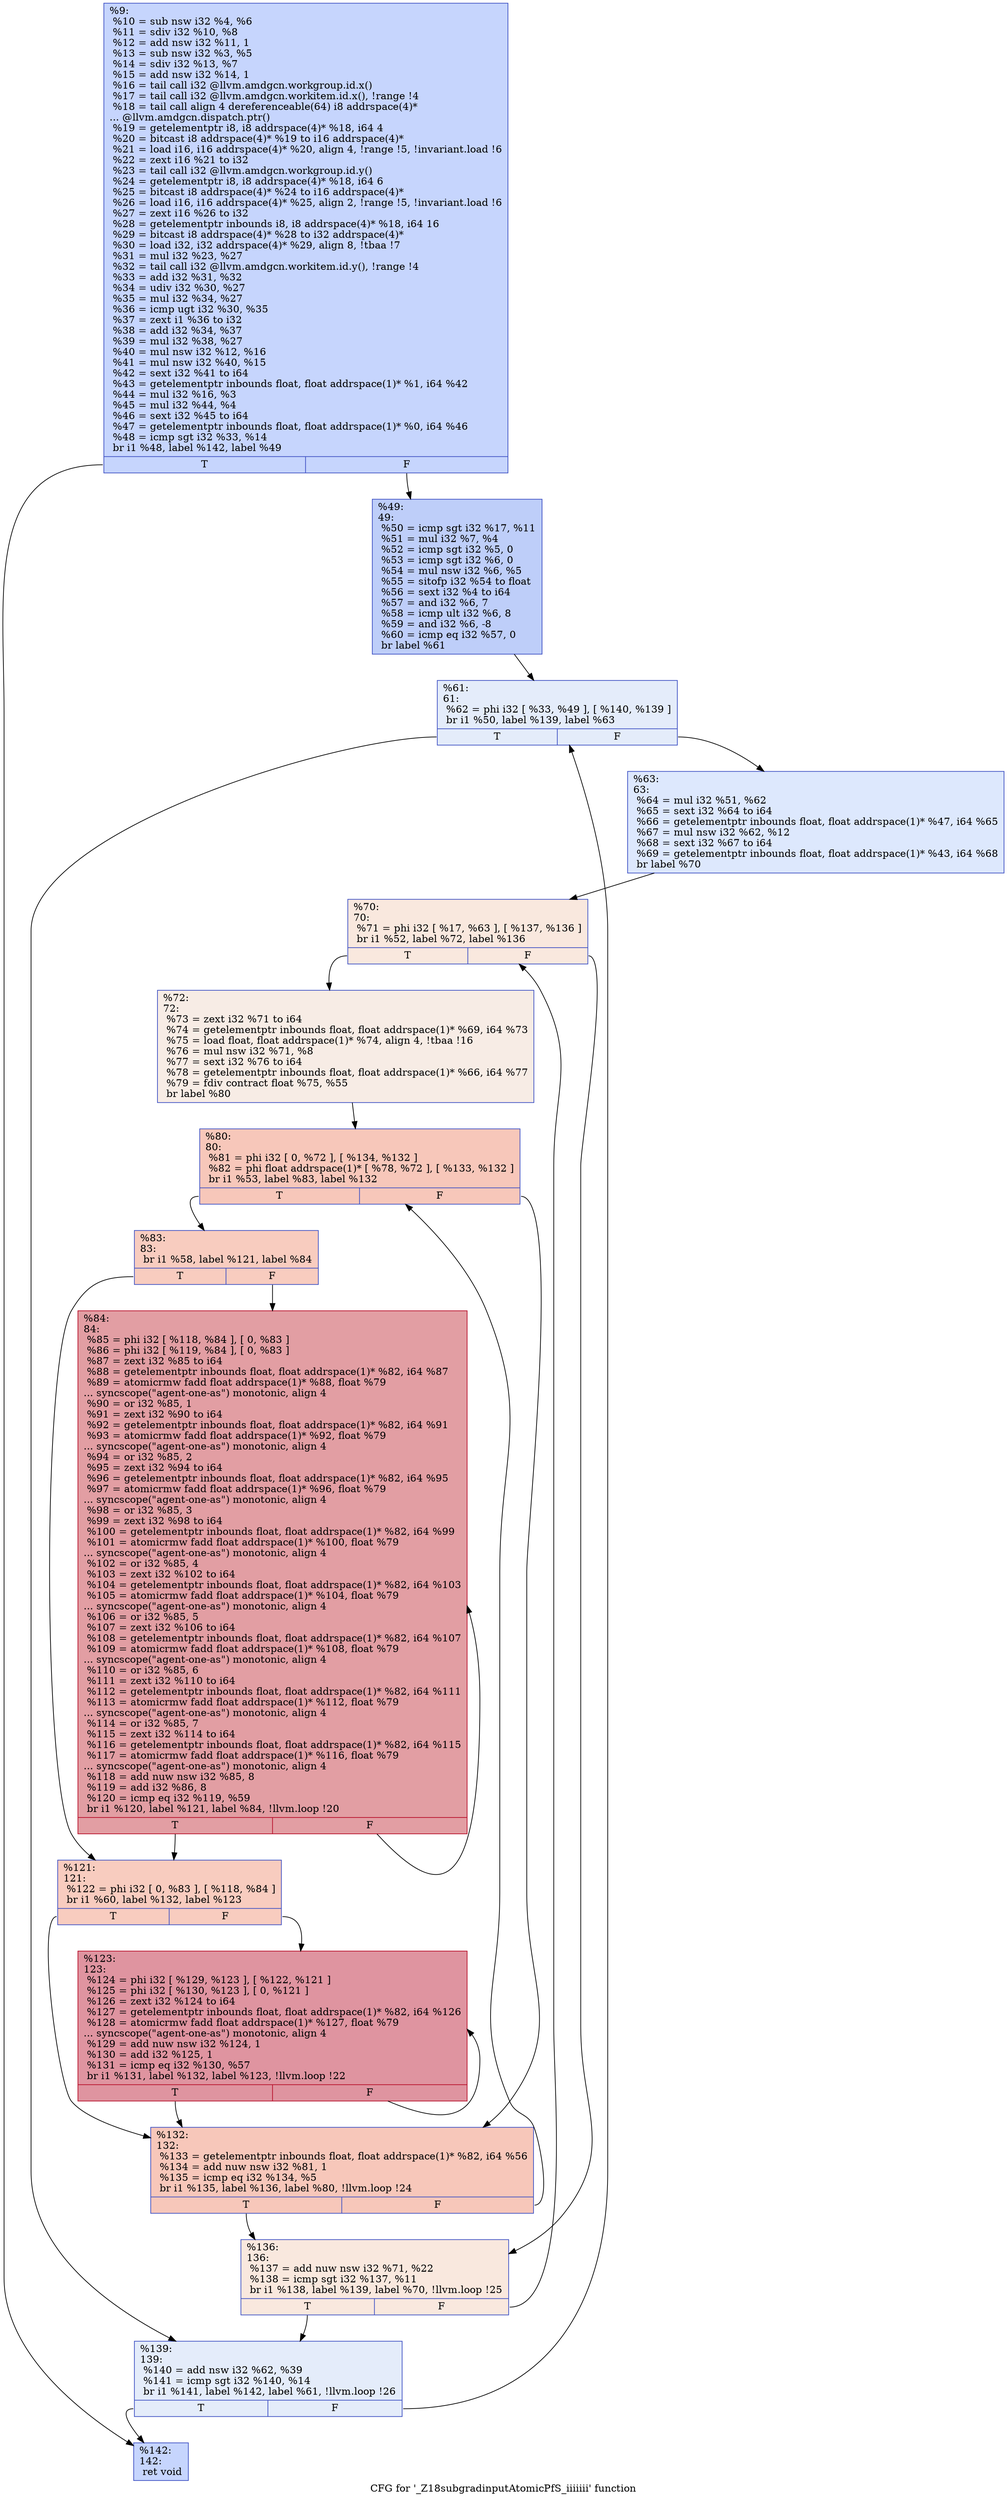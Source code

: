 digraph "CFG for '_Z18subgradinputAtomicPfS_iiiiiii' function" {
	label="CFG for '_Z18subgradinputAtomicPfS_iiiiiii' function";

	Node0x592e070 [shape=record,color="#3d50c3ff", style=filled, fillcolor="#7ea1fa70",label="{%9:\l  %10 = sub nsw i32 %4, %6\l  %11 = sdiv i32 %10, %8\l  %12 = add nsw i32 %11, 1\l  %13 = sub nsw i32 %3, %5\l  %14 = sdiv i32 %13, %7\l  %15 = add nsw i32 %14, 1\l  %16 = tail call i32 @llvm.amdgcn.workgroup.id.x()\l  %17 = tail call i32 @llvm.amdgcn.workitem.id.x(), !range !4\l  %18 = tail call align 4 dereferenceable(64) i8 addrspace(4)*\l... @llvm.amdgcn.dispatch.ptr()\l  %19 = getelementptr i8, i8 addrspace(4)* %18, i64 4\l  %20 = bitcast i8 addrspace(4)* %19 to i16 addrspace(4)*\l  %21 = load i16, i16 addrspace(4)* %20, align 4, !range !5, !invariant.load !6\l  %22 = zext i16 %21 to i32\l  %23 = tail call i32 @llvm.amdgcn.workgroup.id.y()\l  %24 = getelementptr i8, i8 addrspace(4)* %18, i64 6\l  %25 = bitcast i8 addrspace(4)* %24 to i16 addrspace(4)*\l  %26 = load i16, i16 addrspace(4)* %25, align 2, !range !5, !invariant.load !6\l  %27 = zext i16 %26 to i32\l  %28 = getelementptr inbounds i8, i8 addrspace(4)* %18, i64 16\l  %29 = bitcast i8 addrspace(4)* %28 to i32 addrspace(4)*\l  %30 = load i32, i32 addrspace(4)* %29, align 8, !tbaa !7\l  %31 = mul i32 %23, %27\l  %32 = tail call i32 @llvm.amdgcn.workitem.id.y(), !range !4\l  %33 = add i32 %31, %32\l  %34 = udiv i32 %30, %27\l  %35 = mul i32 %34, %27\l  %36 = icmp ugt i32 %30, %35\l  %37 = zext i1 %36 to i32\l  %38 = add i32 %34, %37\l  %39 = mul i32 %38, %27\l  %40 = mul nsw i32 %12, %16\l  %41 = mul nsw i32 %40, %15\l  %42 = sext i32 %41 to i64\l  %43 = getelementptr inbounds float, float addrspace(1)* %1, i64 %42\l  %44 = mul i32 %16, %3\l  %45 = mul i32 %44, %4\l  %46 = sext i32 %45 to i64\l  %47 = getelementptr inbounds float, float addrspace(1)* %0, i64 %46\l  %48 = icmp sgt i32 %33, %14\l  br i1 %48, label %142, label %49\l|{<s0>T|<s1>F}}"];
	Node0x592e070:s0 -> Node0x59332a0;
	Node0x592e070:s1 -> Node0x5933330;
	Node0x5933330 [shape=record,color="#3d50c3ff", style=filled, fillcolor="#6c8ff170",label="{%49:\l49:                                               \l  %50 = icmp sgt i32 %17, %11\l  %51 = mul i32 %7, %4\l  %52 = icmp sgt i32 %5, 0\l  %53 = icmp sgt i32 %6, 0\l  %54 = mul nsw i32 %6, %5\l  %55 = sitofp i32 %54 to float\l  %56 = sext i32 %4 to i64\l  %57 = and i32 %6, 7\l  %58 = icmp ult i32 %6, 8\l  %59 = and i32 %6, -8\l  %60 = icmp eq i32 %57, 0\l  br label %61\l}"];
	Node0x5933330 -> Node0x5933b20;
	Node0x5933b20 [shape=record,color="#3d50c3ff", style=filled, fillcolor="#c1d4f470",label="{%61:\l61:                                               \l  %62 = phi i32 [ %33, %49 ], [ %140, %139 ]\l  br i1 %50, label %139, label %63\l|{<s0>T|<s1>F}}"];
	Node0x5933b20:s0 -> Node0x5933c10;
	Node0x5933b20:s1 -> Node0x5933d50;
	Node0x5933d50 [shape=record,color="#3d50c3ff", style=filled, fillcolor="#b2ccfb70",label="{%63:\l63:                                               \l  %64 = mul i32 %51, %62\l  %65 = sext i32 %64 to i64\l  %66 = getelementptr inbounds float, float addrspace(1)* %47, i64 %65\l  %67 = mul nsw i32 %62, %12\l  %68 = sext i32 %67 to i64\l  %69 = getelementptr inbounds float, float addrspace(1)* %43, i64 %68\l  br label %70\l}"];
	Node0x5933d50 -> Node0x59343d0;
	Node0x59343d0 [shape=record,color="#3d50c3ff", style=filled, fillcolor="#f2cab570",label="{%70:\l70:                                               \l  %71 = phi i32 [ %17, %63 ], [ %137, %136 ]\l  br i1 %52, label %72, label %136\l|{<s0>T|<s1>F}}"];
	Node0x59343d0:s0 -> Node0x5934600;
	Node0x59343d0:s1 -> Node0x59344c0;
	Node0x5934600 [shape=record,color="#3d50c3ff", style=filled, fillcolor="#ecd3c570",label="{%72:\l72:                                               \l  %73 = zext i32 %71 to i64\l  %74 = getelementptr inbounds float, float addrspace(1)* %69, i64 %73\l  %75 = load float, float addrspace(1)* %74, align 4, !tbaa !16\l  %76 = mul nsw i32 %71, %8\l  %77 = sext i32 %76 to i64\l  %78 = getelementptr inbounds float, float addrspace(1)* %66, i64 %77\l  %79 = fdiv contract float %75, %55\l  br label %80\l}"];
	Node0x5934600 -> Node0x5934c20;
	Node0x5934c20 [shape=record,color="#3d50c3ff", style=filled, fillcolor="#ec7f6370",label="{%80:\l80:                                               \l  %81 = phi i32 [ 0, %72 ], [ %134, %132 ]\l  %82 = phi float addrspace(1)* [ %78, %72 ], [ %133, %132 ]\l  br i1 %53, label %83, label %132\l|{<s0>T|<s1>F}}"];
	Node0x5934c20:s0 -> Node0x5934f80;
	Node0x5934c20:s1 -> Node0x5934d20;
	Node0x5934f80 [shape=record,color="#3d50c3ff", style=filled, fillcolor="#f08b6e70",label="{%83:\l83:                                               \l  br i1 %58, label %121, label %84\l|{<s0>T|<s1>F}}"];
	Node0x5934f80:s0 -> Node0x59350c0;
	Node0x5934f80:s1 -> Node0x5935110;
	Node0x5935110 [shape=record,color="#b70d28ff", style=filled, fillcolor="#be242e70",label="{%84:\l84:                                               \l  %85 = phi i32 [ %118, %84 ], [ 0, %83 ]\l  %86 = phi i32 [ %119, %84 ], [ 0, %83 ]\l  %87 = zext i32 %85 to i64\l  %88 = getelementptr inbounds float, float addrspace(1)* %82, i64 %87\l  %89 = atomicrmw fadd float addrspace(1)* %88, float %79\l... syncscope(\"agent-one-as\") monotonic, align 4\l  %90 = or i32 %85, 1\l  %91 = zext i32 %90 to i64\l  %92 = getelementptr inbounds float, float addrspace(1)* %82, i64 %91\l  %93 = atomicrmw fadd float addrspace(1)* %92, float %79\l... syncscope(\"agent-one-as\") monotonic, align 4\l  %94 = or i32 %85, 2\l  %95 = zext i32 %94 to i64\l  %96 = getelementptr inbounds float, float addrspace(1)* %82, i64 %95\l  %97 = atomicrmw fadd float addrspace(1)* %96, float %79\l... syncscope(\"agent-one-as\") monotonic, align 4\l  %98 = or i32 %85, 3\l  %99 = zext i32 %98 to i64\l  %100 = getelementptr inbounds float, float addrspace(1)* %82, i64 %99\l  %101 = atomicrmw fadd float addrspace(1)* %100, float %79\l... syncscope(\"agent-one-as\") monotonic, align 4\l  %102 = or i32 %85, 4\l  %103 = zext i32 %102 to i64\l  %104 = getelementptr inbounds float, float addrspace(1)* %82, i64 %103\l  %105 = atomicrmw fadd float addrspace(1)* %104, float %79\l... syncscope(\"agent-one-as\") monotonic, align 4\l  %106 = or i32 %85, 5\l  %107 = zext i32 %106 to i64\l  %108 = getelementptr inbounds float, float addrspace(1)* %82, i64 %107\l  %109 = atomicrmw fadd float addrspace(1)* %108, float %79\l... syncscope(\"agent-one-as\") monotonic, align 4\l  %110 = or i32 %85, 6\l  %111 = zext i32 %110 to i64\l  %112 = getelementptr inbounds float, float addrspace(1)* %82, i64 %111\l  %113 = atomicrmw fadd float addrspace(1)* %112, float %79\l... syncscope(\"agent-one-as\") monotonic, align 4\l  %114 = or i32 %85, 7\l  %115 = zext i32 %114 to i64\l  %116 = getelementptr inbounds float, float addrspace(1)* %82, i64 %115\l  %117 = atomicrmw fadd float addrspace(1)* %116, float %79\l... syncscope(\"agent-one-as\") monotonic, align 4\l  %118 = add nuw nsw i32 %85, 8\l  %119 = add i32 %86, 8\l  %120 = icmp eq i32 %119, %59\l  br i1 %120, label %121, label %84, !llvm.loop !20\l|{<s0>T|<s1>F}}"];
	Node0x5935110:s0 -> Node0x59350c0;
	Node0x5935110:s1 -> Node0x5935110;
	Node0x59350c0 [shape=record,color="#3d50c3ff", style=filled, fillcolor="#f08b6e70",label="{%121:\l121:                                              \l  %122 = phi i32 [ 0, %83 ], [ %118, %84 ]\l  br i1 %60, label %132, label %123\l|{<s0>T|<s1>F}}"];
	Node0x59350c0:s0 -> Node0x5934d20;
	Node0x59350c0:s1 -> Node0x5936a60;
	Node0x5936a60 [shape=record,color="#b70d28ff", style=filled, fillcolor="#b70d2870",label="{%123:\l123:                                              \l  %124 = phi i32 [ %129, %123 ], [ %122, %121 ]\l  %125 = phi i32 [ %130, %123 ], [ 0, %121 ]\l  %126 = zext i32 %124 to i64\l  %127 = getelementptr inbounds float, float addrspace(1)* %82, i64 %126\l  %128 = atomicrmw fadd float addrspace(1)* %127, float %79\l... syncscope(\"agent-one-as\") monotonic, align 4\l  %129 = add nuw nsw i32 %124, 1\l  %130 = add i32 %125, 1\l  %131 = icmp eq i32 %130, %57\l  br i1 %131, label %132, label %123, !llvm.loop !22\l|{<s0>T|<s1>F}}"];
	Node0x5936a60:s0 -> Node0x5934d20;
	Node0x5936a60:s1 -> Node0x5936a60;
	Node0x5934d20 [shape=record,color="#3d50c3ff", style=filled, fillcolor="#ec7f6370",label="{%132:\l132:                                              \l  %133 = getelementptr inbounds float, float addrspace(1)* %82, i64 %56\l  %134 = add nuw nsw i32 %81, 1\l  %135 = icmp eq i32 %134, %5\l  br i1 %135, label %136, label %80, !llvm.loop !24\l|{<s0>T|<s1>F}}"];
	Node0x5934d20:s0 -> Node0x59344c0;
	Node0x5934d20:s1 -> Node0x5934c20;
	Node0x59344c0 [shape=record,color="#3d50c3ff", style=filled, fillcolor="#f2cab570",label="{%136:\l136:                                              \l  %137 = add nuw nsw i32 %71, %22\l  %138 = icmp sgt i32 %137, %11\l  br i1 %138, label %139, label %70, !llvm.loop !25\l|{<s0>T|<s1>F}}"];
	Node0x59344c0:s0 -> Node0x5933c10;
	Node0x59344c0:s1 -> Node0x59343d0;
	Node0x5933c10 [shape=record,color="#3d50c3ff", style=filled, fillcolor="#c1d4f470",label="{%139:\l139:                                              \l  %140 = add nsw i32 %62, %39\l  %141 = icmp sgt i32 %140, %14\l  br i1 %141, label %142, label %61, !llvm.loop !26\l|{<s0>T|<s1>F}}"];
	Node0x5933c10:s0 -> Node0x59332a0;
	Node0x5933c10:s1 -> Node0x5933b20;
	Node0x59332a0 [shape=record,color="#3d50c3ff", style=filled, fillcolor="#7ea1fa70",label="{%142:\l142:                                              \l  ret void\l}"];
}
